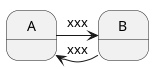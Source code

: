 {
  "sha1": "8lchx15acgse14r8qe4lvlgh226dufh",
  "insertion": {
    "when": "2024-05-30T20:48:21.446Z",
    "user": "plantuml@gmail.com"
  }
}
@startuml
!pragma layout smetana

state A
A -> B : xxx
B -> A : xxx

@enduml
